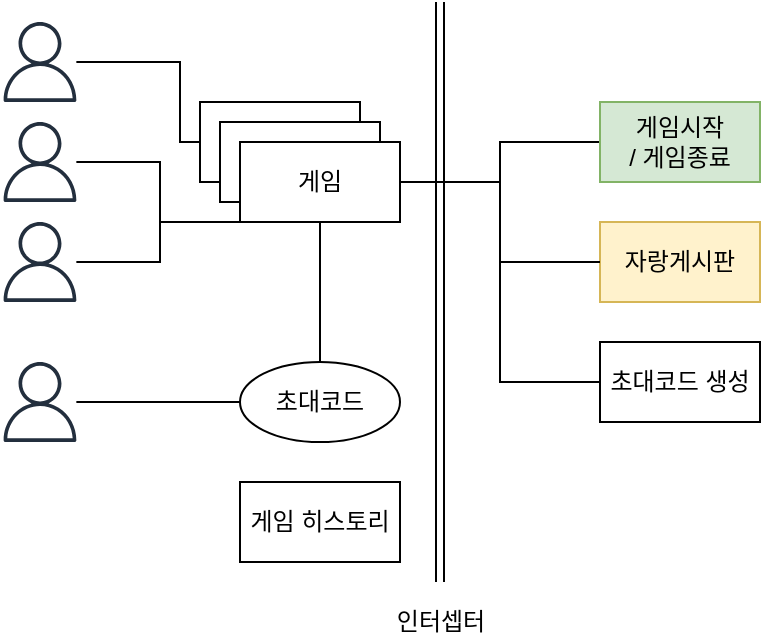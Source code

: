 <mxfile version="13.1.2" type="github">
  <diagram id="jS2zcpY-j4LZxYMWNgim" name="Page-1">
    <mxGraphModel dx="946" dy="481" grid="1" gridSize="10" guides="1" tooltips="1" connect="1" arrows="1" fold="1" page="1" pageScale="1" pageWidth="827" pageHeight="1169" math="0" shadow="0">
      <root>
        <mxCell id="0" />
        <mxCell id="1" parent="0" />
        <mxCell id="SreWT3OCgNeXL5uDAjm2-1" style="edgeStyle=orthogonalEdgeStyle;rounded=0;orthogonalLoop=1;jettySize=auto;html=1;entryX=0.5;entryY=1;entryDx=0;entryDy=0;endArrow=none;endFill=0;" edge="1" parent="1" source="SreWT3OCgNeXL5uDAjm2-24" target="SreWT3OCgNeXL5uDAjm2-31">
          <mxGeometry relative="1" as="geometry" />
        </mxCell>
        <mxCell id="SreWT3OCgNeXL5uDAjm2-2" value="" style="outlineConnect=0;fontColor=#232F3E;gradientColor=none;fillColor=#232F3E;strokeColor=none;dashed=0;verticalLabelPosition=bottom;verticalAlign=top;align=center;html=1;fontSize=12;fontStyle=0;aspect=fixed;pointerEvents=1;shape=mxgraph.aws4.user;" vertex="1" parent="1">
          <mxGeometry x="40" y="30" width="40" height="40" as="geometry" />
        </mxCell>
        <mxCell id="SreWT3OCgNeXL5uDAjm2-3" style="edgeStyle=orthogonalEdgeStyle;rounded=0;orthogonalLoop=1;jettySize=auto;html=1;exitX=0;exitY=0.5;exitDx=0;exitDy=0;entryX=1;entryY=0.5;entryDx=0;entryDy=0;endArrow=none;endFill=0;" edge="1" parent="1" source="SreWT3OCgNeXL5uDAjm2-4" target="SreWT3OCgNeXL5uDAjm2-31">
          <mxGeometry relative="1" as="geometry" />
        </mxCell>
        <mxCell id="SreWT3OCgNeXL5uDAjm2-4" value="게임시작&lt;br&gt;/ 게임종료" style="rounded=0;whiteSpace=wrap;html=1;fillColor=#d5e8d4;strokeColor=#82b366;" vertex="1" parent="1">
          <mxGeometry x="340" y="70" width="80" height="40" as="geometry" />
        </mxCell>
        <mxCell id="SreWT3OCgNeXL5uDAjm2-5" value="초대코드 생성" style="rounded=0;whiteSpace=wrap;html=1;" vertex="1" parent="1">
          <mxGeometry x="340" y="190" width="80" height="40" as="geometry" />
        </mxCell>
        <mxCell id="SreWT3OCgNeXL5uDAjm2-14" value="자랑게시판" style="rounded=0;whiteSpace=wrap;html=1;fillColor=#fff2cc;strokeColor=#d6b656;" vertex="1" parent="1">
          <mxGeometry x="340" y="130" width="80" height="40" as="geometry" />
        </mxCell>
        <mxCell id="SreWT3OCgNeXL5uDAjm2-15" value="" style="outlineConnect=0;fontColor=#232F3E;gradientColor=none;fillColor=#232F3E;strokeColor=none;dashed=0;verticalLabelPosition=bottom;verticalAlign=top;align=center;html=1;fontSize=12;fontStyle=0;aspect=fixed;pointerEvents=1;shape=mxgraph.aws4.user;" vertex="1" parent="1">
          <mxGeometry x="40" y="80" width="40" height="40" as="geometry" />
        </mxCell>
        <mxCell id="SreWT3OCgNeXL5uDAjm2-16" value="" style="outlineConnect=0;fontColor=#232F3E;gradientColor=none;fillColor=#232F3E;strokeColor=none;dashed=0;verticalLabelPosition=bottom;verticalAlign=top;align=center;html=1;fontSize=12;fontStyle=0;aspect=fixed;pointerEvents=1;shape=mxgraph.aws4.user;" vertex="1" parent="1">
          <mxGeometry x="40" y="130" width="40" height="40" as="geometry" />
        </mxCell>
        <mxCell id="SreWT3OCgNeXL5uDAjm2-17" style="edgeStyle=orthogonalEdgeStyle;rounded=0;orthogonalLoop=1;jettySize=auto;html=1;exitX=0;exitY=0.5;exitDx=0;exitDy=0;endArrow=none;endFill=0;" edge="1" parent="1" source="SreWT3OCgNeXL5uDAjm2-29" target="SreWT3OCgNeXL5uDAjm2-2">
          <mxGeometry relative="1" as="geometry">
            <Array as="points">
              <mxPoint x="130" y="90" />
              <mxPoint x="130" y="50" />
            </Array>
          </mxGeometry>
        </mxCell>
        <mxCell id="SreWT3OCgNeXL5uDAjm2-18" value="" style="edgeStyle=orthogonalEdgeStyle;rounded=0;orthogonalLoop=1;jettySize=auto;html=1;endArrow=none;endFill=0;" edge="1" parent="1" source="SreWT3OCgNeXL5uDAjm2-31" target="SreWT3OCgNeXL5uDAjm2-15">
          <mxGeometry relative="1" as="geometry">
            <Array as="points">
              <mxPoint x="120" y="130" />
              <mxPoint x="120" y="100" />
            </Array>
          </mxGeometry>
        </mxCell>
        <mxCell id="SreWT3OCgNeXL5uDAjm2-19" style="edgeStyle=orthogonalEdgeStyle;rounded=0;orthogonalLoop=1;jettySize=auto;html=1;exitX=0;exitY=0.5;exitDx=0;exitDy=0;endArrow=none;endFill=0;" edge="1" parent="1" source="SreWT3OCgNeXL5uDAjm2-31" target="SreWT3OCgNeXL5uDAjm2-16">
          <mxGeometry relative="1" as="geometry">
            <Array as="points">
              <mxPoint x="160" y="130" />
              <mxPoint x="120" y="130" />
              <mxPoint x="120" y="150" />
            </Array>
          </mxGeometry>
        </mxCell>
        <mxCell id="SreWT3OCgNeXL5uDAjm2-20" style="edgeStyle=orthogonalEdgeStyle;rounded=0;orthogonalLoop=1;jettySize=auto;html=1;exitX=1;exitY=0.5;exitDx=0;exitDy=0;entryX=0;entryY=0.5;entryDx=0;entryDy=0;endArrow=none;endFill=0;" edge="1" parent="1" source="SreWT3OCgNeXL5uDAjm2-31" target="SreWT3OCgNeXL5uDAjm2-5">
          <mxGeometry relative="1" as="geometry" />
        </mxCell>
        <mxCell id="SreWT3OCgNeXL5uDAjm2-21" style="edgeStyle=orthogonalEdgeStyle;rounded=0;orthogonalLoop=1;jettySize=auto;html=1;exitX=1;exitY=0.5;exitDx=0;exitDy=0;entryX=0;entryY=0.5;entryDx=0;entryDy=0;endArrow=none;endFill=0;" edge="1" parent="1" source="SreWT3OCgNeXL5uDAjm2-31" target="SreWT3OCgNeXL5uDAjm2-14">
          <mxGeometry relative="1" as="geometry" />
        </mxCell>
        <mxCell id="SreWT3OCgNeXL5uDAjm2-22" value="" style="shape=link;html=1;endArrow=none;endFill=0;" edge="1" parent="1">
          <mxGeometry width="50" height="50" relative="1" as="geometry">
            <mxPoint x="260" y="310" as="sourcePoint" />
            <mxPoint x="260" y="20" as="targetPoint" />
          </mxGeometry>
        </mxCell>
        <mxCell id="SreWT3OCgNeXL5uDAjm2-23" value="인터셉터" style="text;html=1;align=center;verticalAlign=middle;resizable=0;points=[];autosize=1;" vertex="1" parent="1">
          <mxGeometry x="230" y="320" width="60" height="20" as="geometry" />
        </mxCell>
        <mxCell id="SreWT3OCgNeXL5uDAjm2-24" value="" style="outlineConnect=0;fontColor=#232F3E;gradientColor=none;fillColor=#232F3E;strokeColor=none;dashed=0;verticalLabelPosition=bottom;verticalAlign=top;align=center;html=1;fontSize=12;fontStyle=0;aspect=fixed;pointerEvents=1;shape=mxgraph.aws4.user;" vertex="1" parent="1">
          <mxGeometry x="40" y="200" width="40" height="40" as="geometry" />
        </mxCell>
        <mxCell id="SreWT3OCgNeXL5uDAjm2-29" value="그룹" style="rounded=0;whiteSpace=wrap;html=1;" vertex="1" parent="1">
          <mxGeometry x="140" y="70" width="80" height="40" as="geometry" />
        </mxCell>
        <mxCell id="SreWT3OCgNeXL5uDAjm2-30" value="그룹" style="rounded=0;whiteSpace=wrap;html=1;" vertex="1" parent="1">
          <mxGeometry x="150" y="80" width="80" height="40" as="geometry" />
        </mxCell>
        <mxCell id="SreWT3OCgNeXL5uDAjm2-31" value="게임" style="rounded=0;whiteSpace=wrap;html=1;" vertex="1" parent="1">
          <mxGeometry x="160" y="90" width="80" height="40" as="geometry" />
        </mxCell>
        <mxCell id="SreWT3OCgNeXL5uDAjm2-32" value="초대코드" style="ellipse;whiteSpace=wrap;html=1;fillColor=#FFFFFF;" vertex="1" parent="1">
          <mxGeometry x="160" y="200" width="80" height="40" as="geometry" />
        </mxCell>
        <mxCell id="SreWT3OCgNeXL5uDAjm2-33" value="게임 히스토리" style="rounded=0;whiteSpace=wrap;html=1;" vertex="1" parent="1">
          <mxGeometry x="160" y="260" width="80" height="40" as="geometry" />
        </mxCell>
      </root>
    </mxGraphModel>
  </diagram>
</mxfile>
